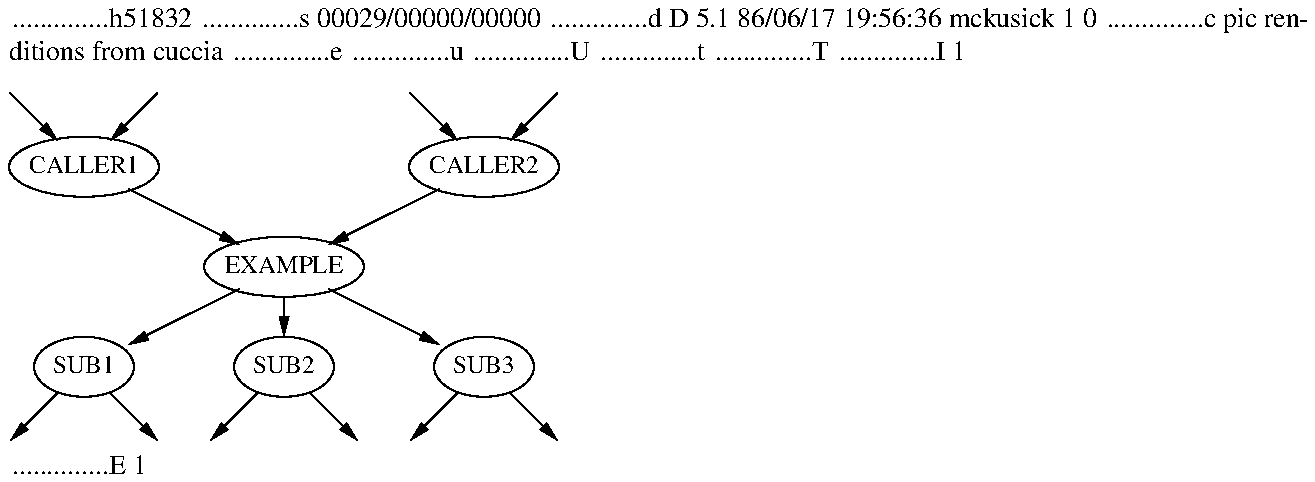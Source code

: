 h51832
s 00029/00000/00000
d D 5.1 86/06/17 19:56:36 mckusick 1 0
c pic renditions from cuccia
e
u
U
t
T
I 1
.\" Copyright (c) 1986 Regents of the University of California.
.\" All rights reserved.  The Berkeley software License Agreement
.\" specifies the terms and conditions for redistribution.
.\"
.\"	%W% (Berkeley) %G%
.\"
.PS
ellipse ht .3i wid .75i "\s-1CALLER1\s+1"
ellipse ht .3i wid .75i "\s-1CALLER2\s+1" at 1st ellipse + (2i,0i)
ellipse ht .3i wid .8i "\s-1EXAMPLE\s+1" at 1st ellipse + (1i,-.5i)
ellipse ht .3i wid .5i "\s-1SUB1\s+1" at 1st ellipse - (0i,1i)
ellipse ht .3i wid .5i "\s-1SUB2\s+1" at 3rd ellipse - (0i,.5i)
ellipse ht .3i wid .5i "\s-1SUB3\s+1" at 2nd ellipse - (0i,1i)
line <- from 1st ellipse up .5i left .5i chop .1875i
line <- from 1st ellipse up .5i right .5i chop .1875i
line <- from 2nd ellipse up .5i left .5i chop .1875i
line <- from 2nd ellipse up .5i right .5i chop .1875i
arrow from 1st ellipse to 3rd ellipse chop
arrow from 2nd ellipse to 3rd ellipse chop
arrow from 3rd ellipse to 4th ellipse chop
arrow from 3rd ellipse to 5th ellipse chop .15i chop .15i
arrow from 3rd ellipse to 6th ellipse chop
arrow from 4th ellipse down .5i left .5i chop .1875i
arrow from 4th ellipse down .5i right .5i chop .1875i
arrow from 5th ellipse down .5i left .5i chop .1875i
arrow from 5th ellipse down .5i right .5i chop .1875i
arrow from 6th ellipse down .5i left .5i chop .1875i
arrow from 6th ellipse down .5i right .5i chop .1875i
.PE
E 1
